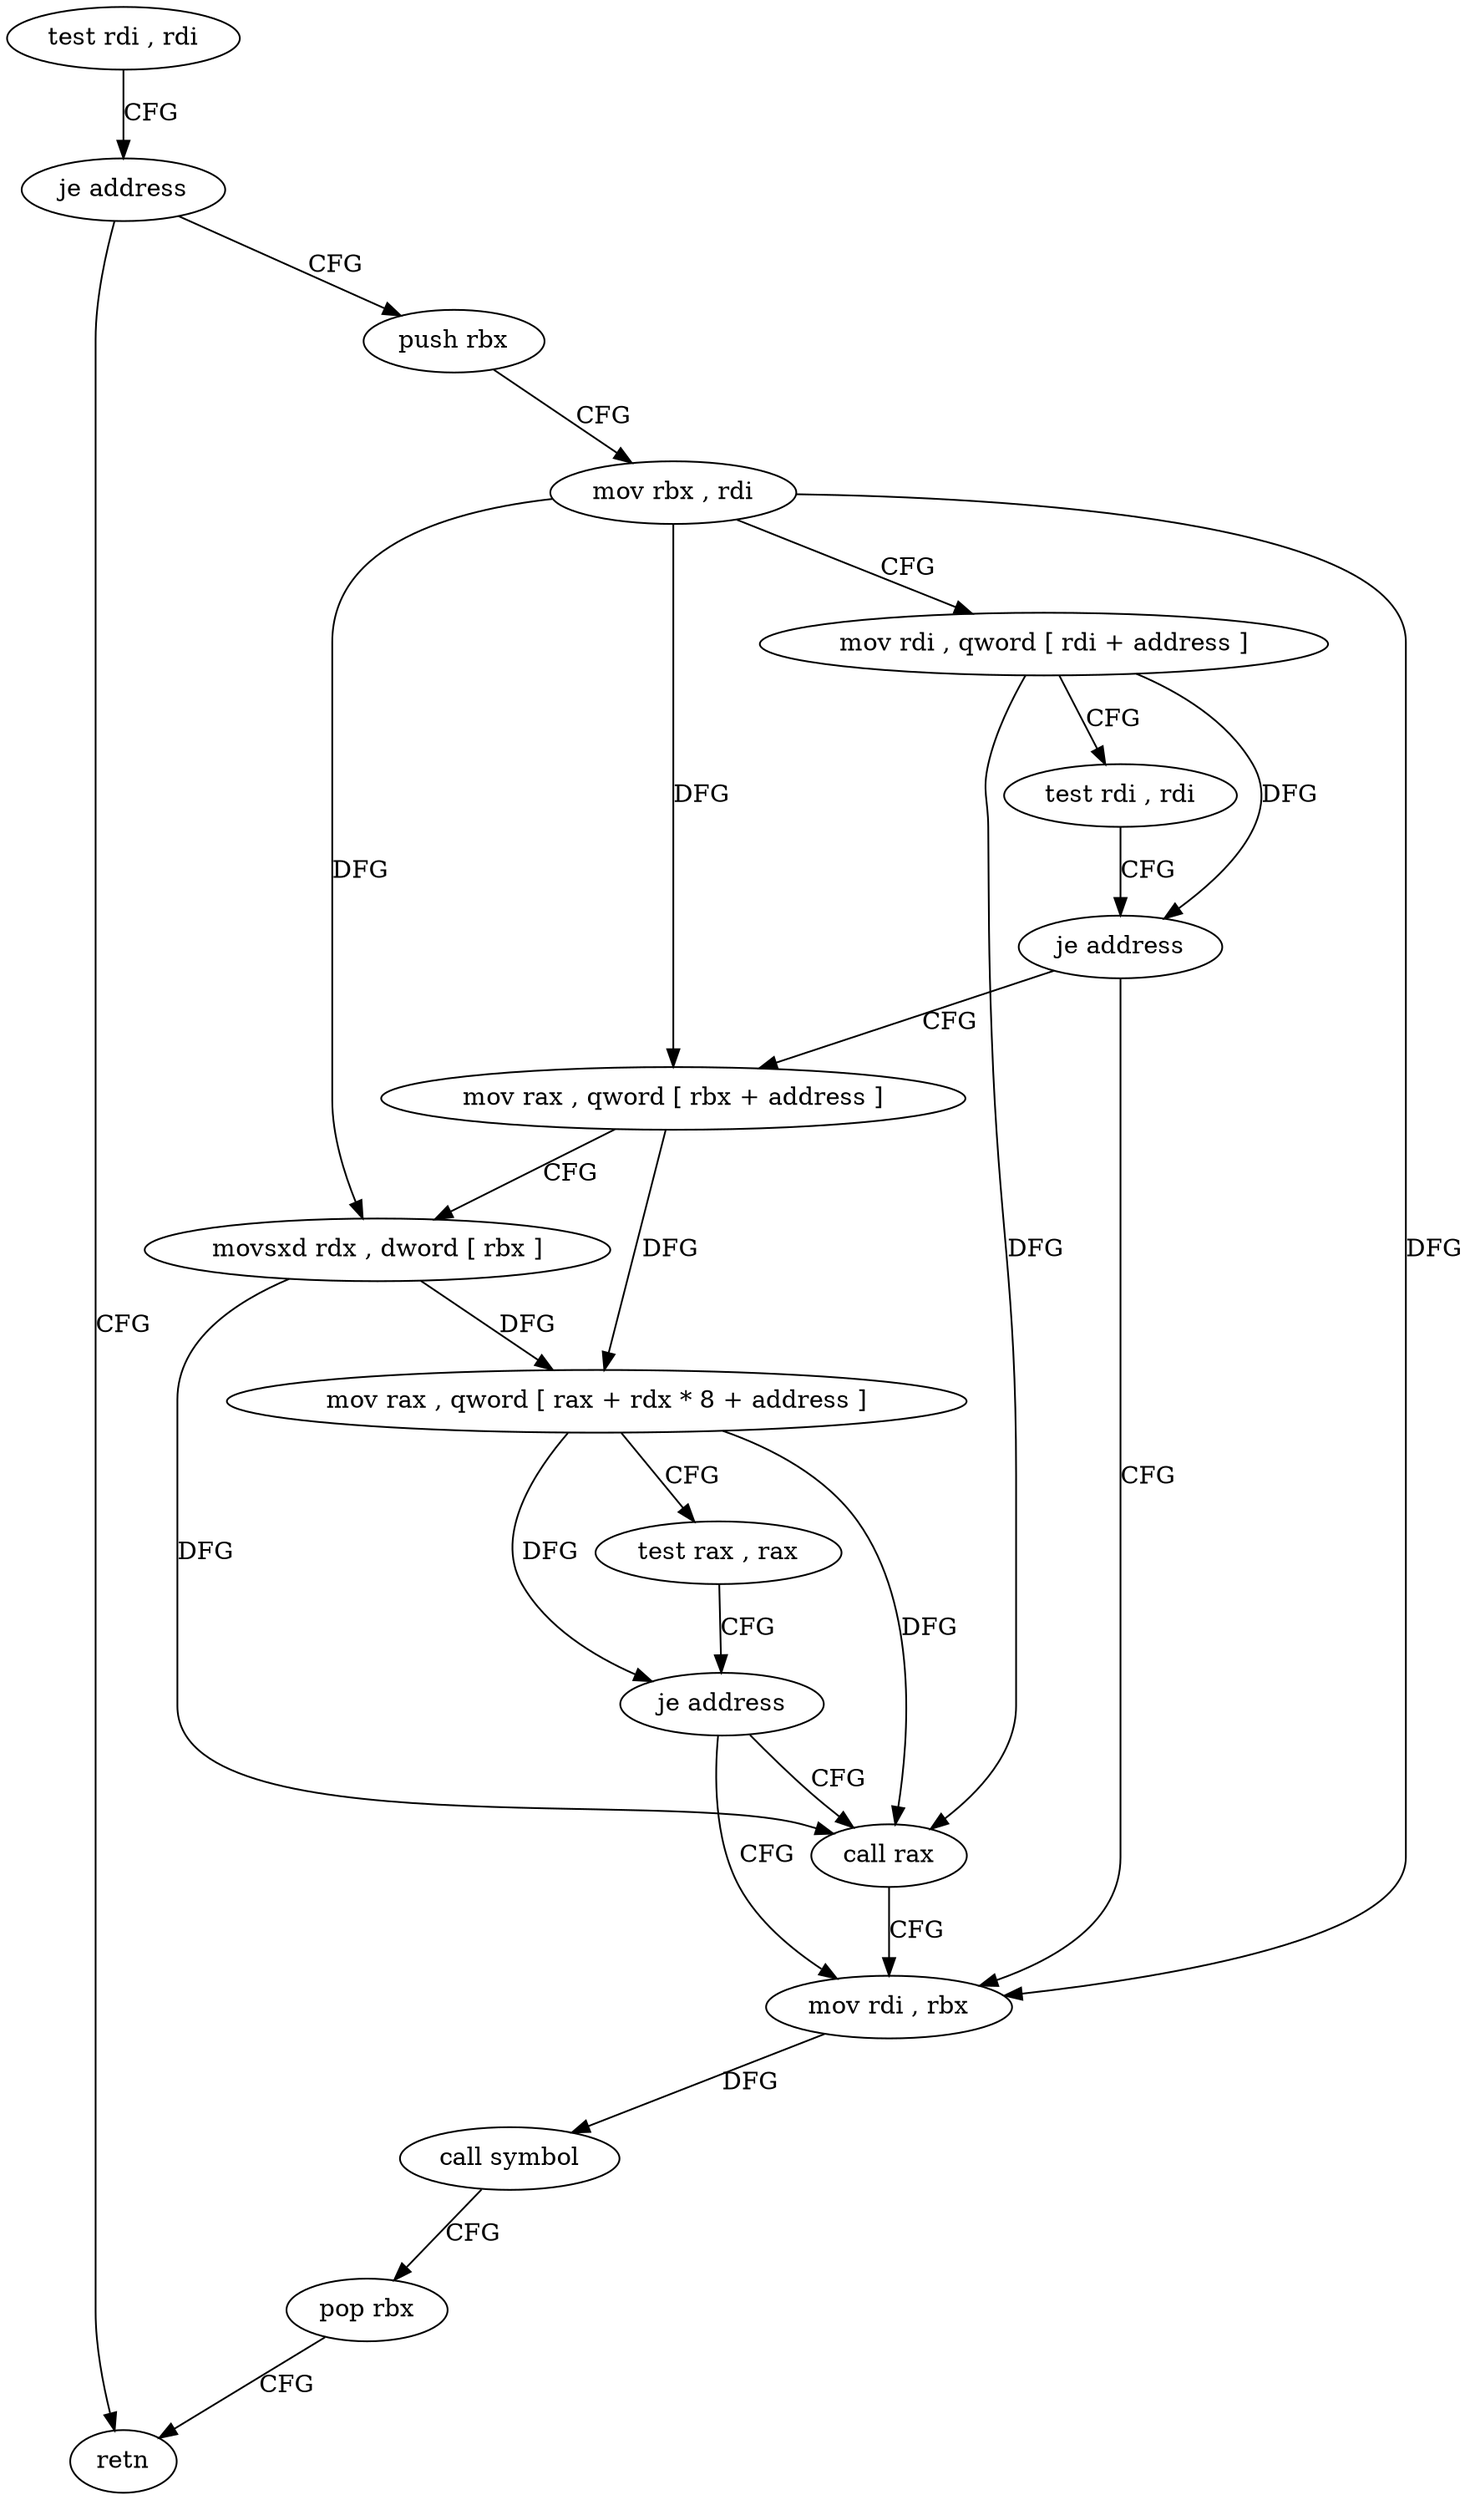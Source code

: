 digraph "func" {
"77118" [label = "test rdi , rdi" ]
"77121" [label = "je address" ]
"77164" [label = "retn" ]
"77123" [label = "push rbx" ]
"77124" [label = "mov rbx , rdi" ]
"77127" [label = "mov rdi , qword [ rdi + address ]" ]
"77131" [label = "test rdi , rdi" ]
"77134" [label = "je address" ]
"77155" [label = "mov rdi , rbx" ]
"77136" [label = "mov rax , qword [ rbx + address ]" ]
"77158" [label = "call symbol" ]
"77163" [label = "pop rbx" ]
"77140" [label = "movsxd rdx , dword [ rbx ]" ]
"77143" [label = "mov rax , qword [ rax + rdx * 8 + address ]" ]
"77148" [label = "test rax , rax" ]
"77151" [label = "je address" ]
"77153" [label = "call rax" ]
"77118" -> "77121" [ label = "CFG" ]
"77121" -> "77164" [ label = "CFG" ]
"77121" -> "77123" [ label = "CFG" ]
"77123" -> "77124" [ label = "CFG" ]
"77124" -> "77127" [ label = "CFG" ]
"77124" -> "77155" [ label = "DFG" ]
"77124" -> "77136" [ label = "DFG" ]
"77124" -> "77140" [ label = "DFG" ]
"77127" -> "77131" [ label = "CFG" ]
"77127" -> "77134" [ label = "DFG" ]
"77127" -> "77153" [ label = "DFG" ]
"77131" -> "77134" [ label = "CFG" ]
"77134" -> "77155" [ label = "CFG" ]
"77134" -> "77136" [ label = "CFG" ]
"77155" -> "77158" [ label = "DFG" ]
"77136" -> "77140" [ label = "CFG" ]
"77136" -> "77143" [ label = "DFG" ]
"77158" -> "77163" [ label = "CFG" ]
"77163" -> "77164" [ label = "CFG" ]
"77140" -> "77143" [ label = "DFG" ]
"77140" -> "77153" [ label = "DFG" ]
"77143" -> "77148" [ label = "CFG" ]
"77143" -> "77151" [ label = "DFG" ]
"77143" -> "77153" [ label = "DFG" ]
"77148" -> "77151" [ label = "CFG" ]
"77151" -> "77155" [ label = "CFG" ]
"77151" -> "77153" [ label = "CFG" ]
"77153" -> "77155" [ label = "CFG" ]
}
